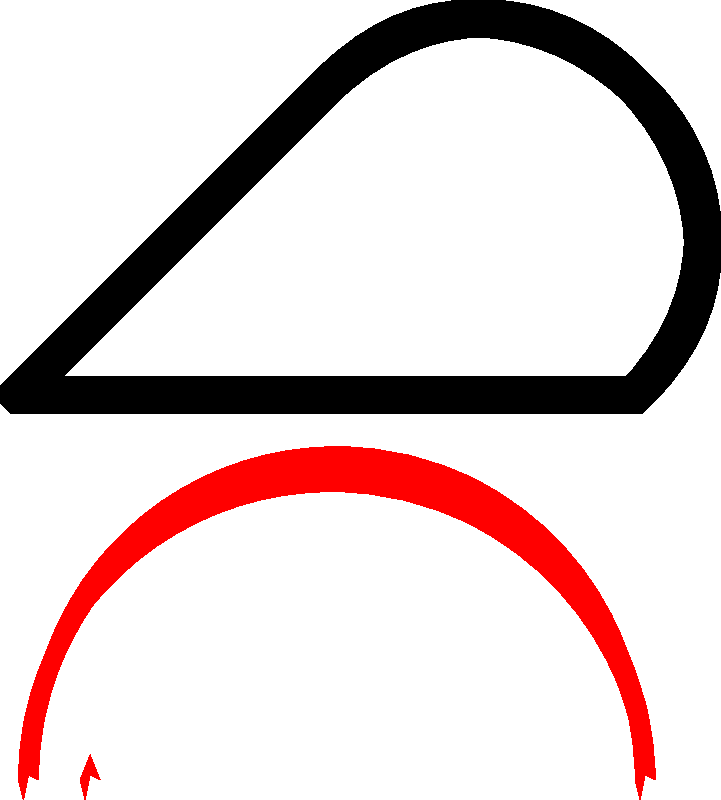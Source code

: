 size(400);

pen convex=makepen(scale(10)*polygon(8));
draw((0.2,0),convex);
draw((0,0)---(1,1)..(2,0)--cycle,convex);

pen nonconvex=scale(10)*
  makepen((0,0)--(0.25,-1)--(0.5,0.25)--(1,0)--(0.5,1.25)--cycle)+red;

draw((0.2,-1.25),nonconvex);
draw((0,-1.25)..(1,-0.25)..(2,-1.25),nonconvex);
